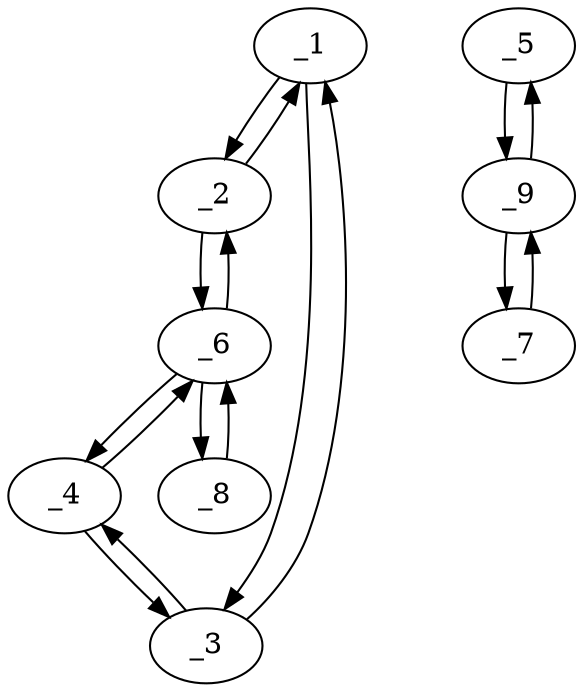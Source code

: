 digraph s0090_10 {
	_1	 [x="154.000000",
		y="130.000000"];
	_2	 [x="152.000000",
		y="131.000000"];
	_1 -> _2	 [angle="2.677945",
		orient="0.447214"];
	_3	 [x="156.000000",
		y="132.000000"];
	_1 -> _3	 [angle="0.785398",
		orient="0.707107"];
	_2 -> _1	 [angle="-0.463648",
		orient="-0.447214"];
	_6	 [x="158.000000",
		y="140.000000"];
	_2 -> _6	 [angle="0.982794",
		orient="0.832050"];
	_3 -> _1	 [angle="-2.356194",
		orient="-0.707107"];
	_4	 [x="158.000000",
		y="134.000000"];
	_3 -> _4	 [angle="0.785398",
		orient="0.707107"];
	_4 -> _3	 [angle="-2.356194",
		orient="-0.707107"];
	_4 -> _6	 [angle="1.570796",
		orient="1.000000"];
	_5	 [x="102.000000",
		y="138.000000"];
	_9	 [x="98.000000",
		y="150.000000"];
	_5 -> _9	 [angle="1.892547",
		orient="0.948683"];
	_6 -> _2	 [angle="-2.158799",
		orient="-0.832050"];
	_6 -> _4	 [angle="-1.570796",
		orient="-1.000000"];
	_8	 [x="161.000000",
		y="157.000000"];
	_6 -> _8	 [angle="1.396124",
		orient="0.984784"];
	_7	 [x="86.000000",
		y="154.000000"];
	_7 -> _9	 [angle="-0.321751",
		orient="-0.316228"];
	_8 -> _6	 [angle="-1.745469",
		orient="-0.984784"];
	_9 -> _5	 [angle="-1.249046",
		orient="-0.948683"];
	_9 -> _7	 [angle="2.819842",
		orient="0.316228"];
}
